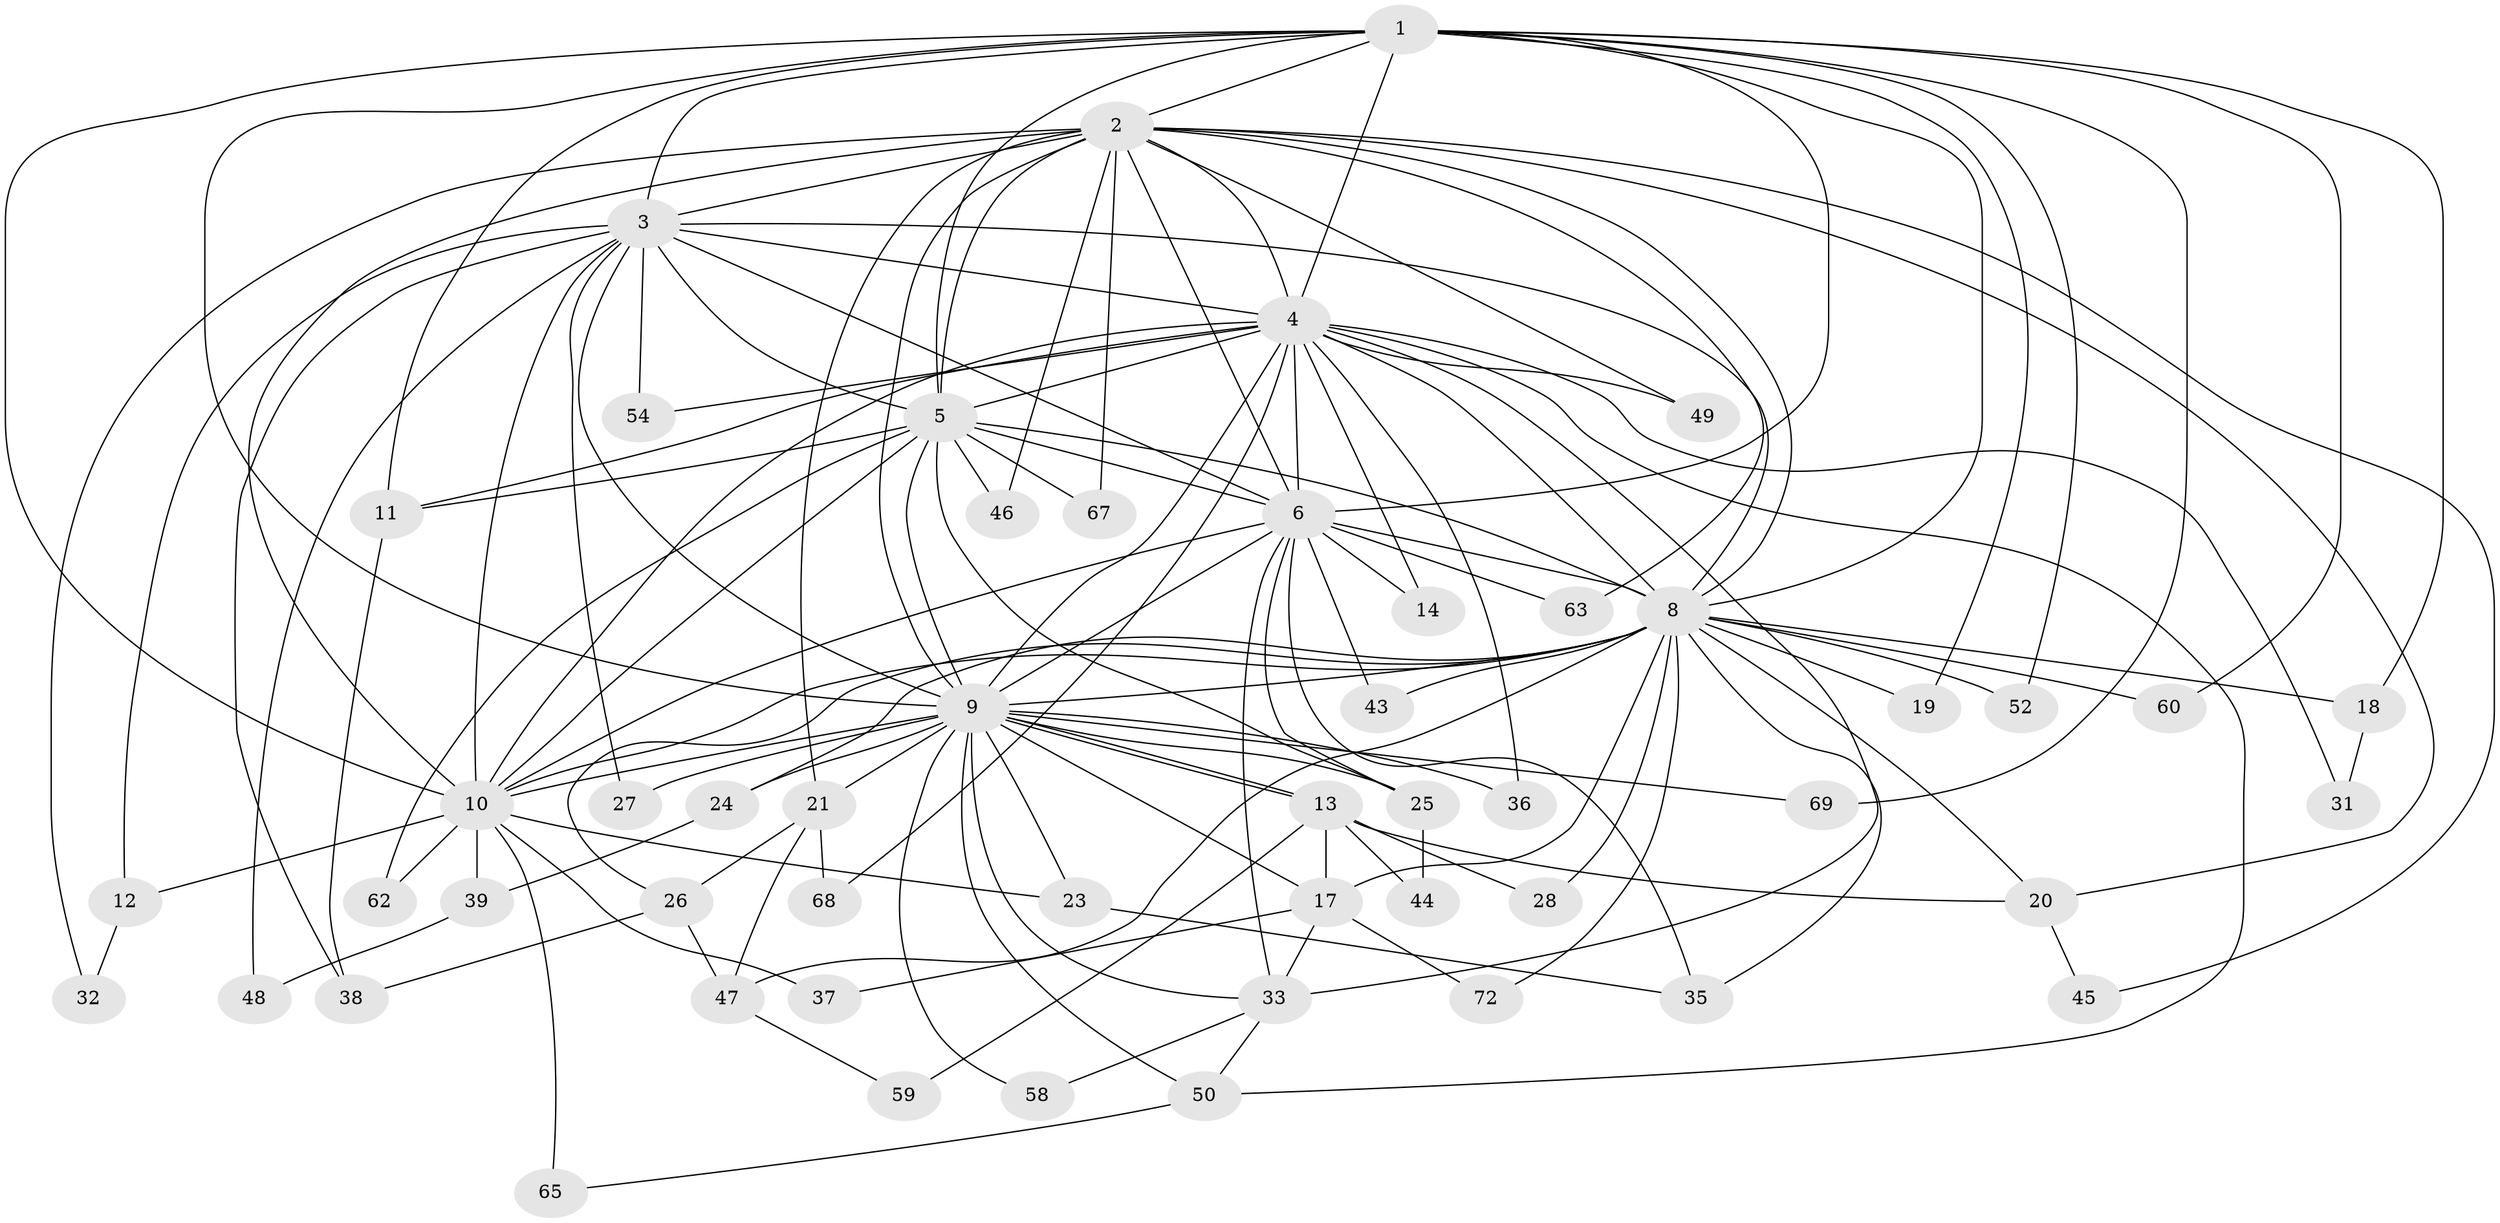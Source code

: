 // Generated by graph-tools (version 1.1) at 2025/23/03/03/25 07:23:37]
// undirected, 52 vertices, 132 edges
graph export_dot {
graph [start="1"]
  node [color=gray90,style=filled];
  1 [super="+22"];
  2 [super="+7"];
  3 [super="+66"];
  4 [super="+40"];
  5 [super="+16"];
  6 [super="+30"];
  8 [super="+15"];
  9 [super="+42"];
  10 [super="+29"];
  11 [super="+71"];
  12;
  13 [super="+57"];
  14;
  17 [super="+56"];
  18;
  19;
  20 [super="+61"];
  21;
  23;
  24;
  25 [super="+34"];
  26 [super="+55"];
  27;
  28;
  31;
  32;
  33 [super="+41"];
  35 [super="+51"];
  36;
  37;
  38;
  39;
  43;
  44;
  45;
  46;
  47 [super="+53"];
  48;
  49;
  50 [super="+64"];
  52;
  54;
  58;
  59;
  60;
  62;
  63;
  65 [super="+70"];
  67;
  68;
  69;
  72;
  1 -- 2 [weight=2];
  1 -- 3;
  1 -- 4 [weight=3];
  1 -- 5;
  1 -- 6;
  1 -- 8;
  1 -- 9;
  1 -- 10;
  1 -- 11;
  1 -- 18;
  1 -- 19;
  1 -- 52;
  1 -- 60;
  1 -- 69;
  2 -- 3 [weight=2];
  2 -- 4 [weight=2];
  2 -- 5 [weight=3];
  2 -- 6 [weight=2];
  2 -- 8 [weight=2];
  2 -- 9 [weight=2];
  2 -- 10 [weight=2];
  2 -- 21;
  2 -- 45;
  2 -- 46;
  2 -- 67;
  2 -- 32;
  2 -- 49;
  2 -- 20;
  2 -- 63;
  3 -- 4;
  3 -- 5 [weight=2];
  3 -- 6;
  3 -- 8;
  3 -- 9;
  3 -- 10;
  3 -- 12;
  3 -- 27;
  3 -- 38;
  3 -- 48;
  3 -- 54;
  4 -- 5;
  4 -- 6;
  4 -- 8;
  4 -- 9;
  4 -- 10;
  4 -- 14;
  4 -- 31;
  4 -- 33;
  4 -- 36;
  4 -- 49;
  4 -- 68;
  4 -- 54;
  4 -- 11;
  4 -- 50;
  5 -- 6;
  5 -- 8;
  5 -- 9;
  5 -- 10 [weight=2];
  5 -- 11;
  5 -- 25;
  5 -- 46;
  5 -- 62;
  5 -- 67;
  6 -- 8;
  6 -- 9;
  6 -- 10;
  6 -- 14;
  6 -- 25;
  6 -- 33;
  6 -- 35;
  6 -- 43;
  6 -- 63;
  8 -- 9;
  8 -- 10 [weight=2];
  8 -- 24;
  8 -- 26;
  8 -- 28;
  8 -- 47;
  8 -- 52;
  8 -- 72;
  8 -- 43;
  8 -- 17;
  8 -- 18;
  8 -- 19;
  8 -- 60;
  8 -- 35;
  8 -- 20;
  9 -- 10;
  9 -- 13;
  9 -- 13;
  9 -- 17;
  9 -- 21;
  9 -- 23 [weight=2];
  9 -- 24;
  9 -- 27;
  9 -- 36;
  9 -- 58;
  9 -- 69;
  9 -- 25;
  9 -- 50;
  9 -- 33;
  10 -- 12;
  10 -- 23;
  10 -- 37;
  10 -- 39;
  10 -- 62;
  10 -- 65 [weight=2];
  11 -- 38;
  12 -- 32;
  13 -- 20;
  13 -- 28;
  13 -- 44;
  13 -- 59;
  13 -- 17;
  17 -- 37;
  17 -- 72;
  17 -- 33;
  18 -- 31;
  20 -- 45;
  21 -- 26;
  21 -- 68;
  21 -- 47;
  23 -- 35;
  24 -- 39;
  25 -- 44;
  26 -- 47;
  26 -- 38;
  33 -- 50;
  33 -- 58;
  39 -- 48;
  47 -- 59;
  50 -- 65;
}
